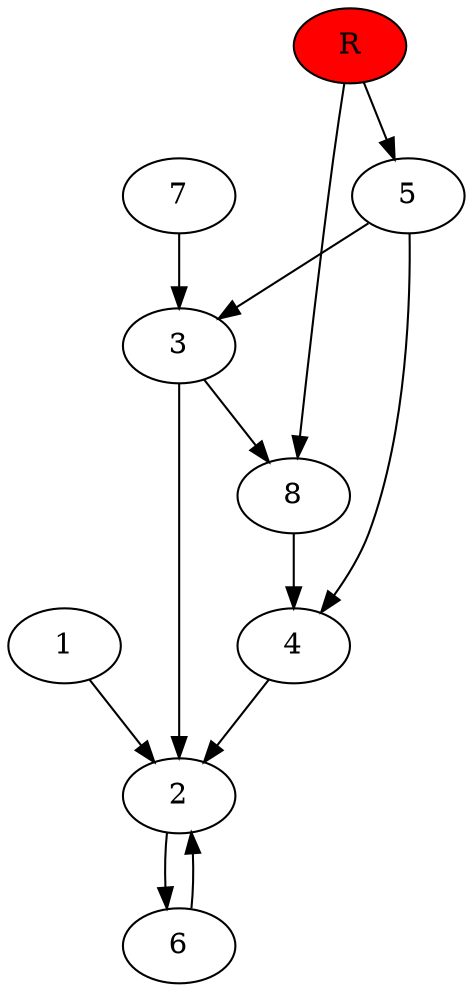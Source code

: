 digraph prb40924 {
	1
	2
	3
	4
	5
	6
	7
	8
	R [fillcolor="#ff0000" style=filled]
	1 -> 2
	2 -> 6
	3 -> 2
	3 -> 8
	4 -> 2
	5 -> 3
	5 -> 4
	6 -> 2
	7 -> 3
	8 -> 4
	R -> 5
	R -> 8
}
